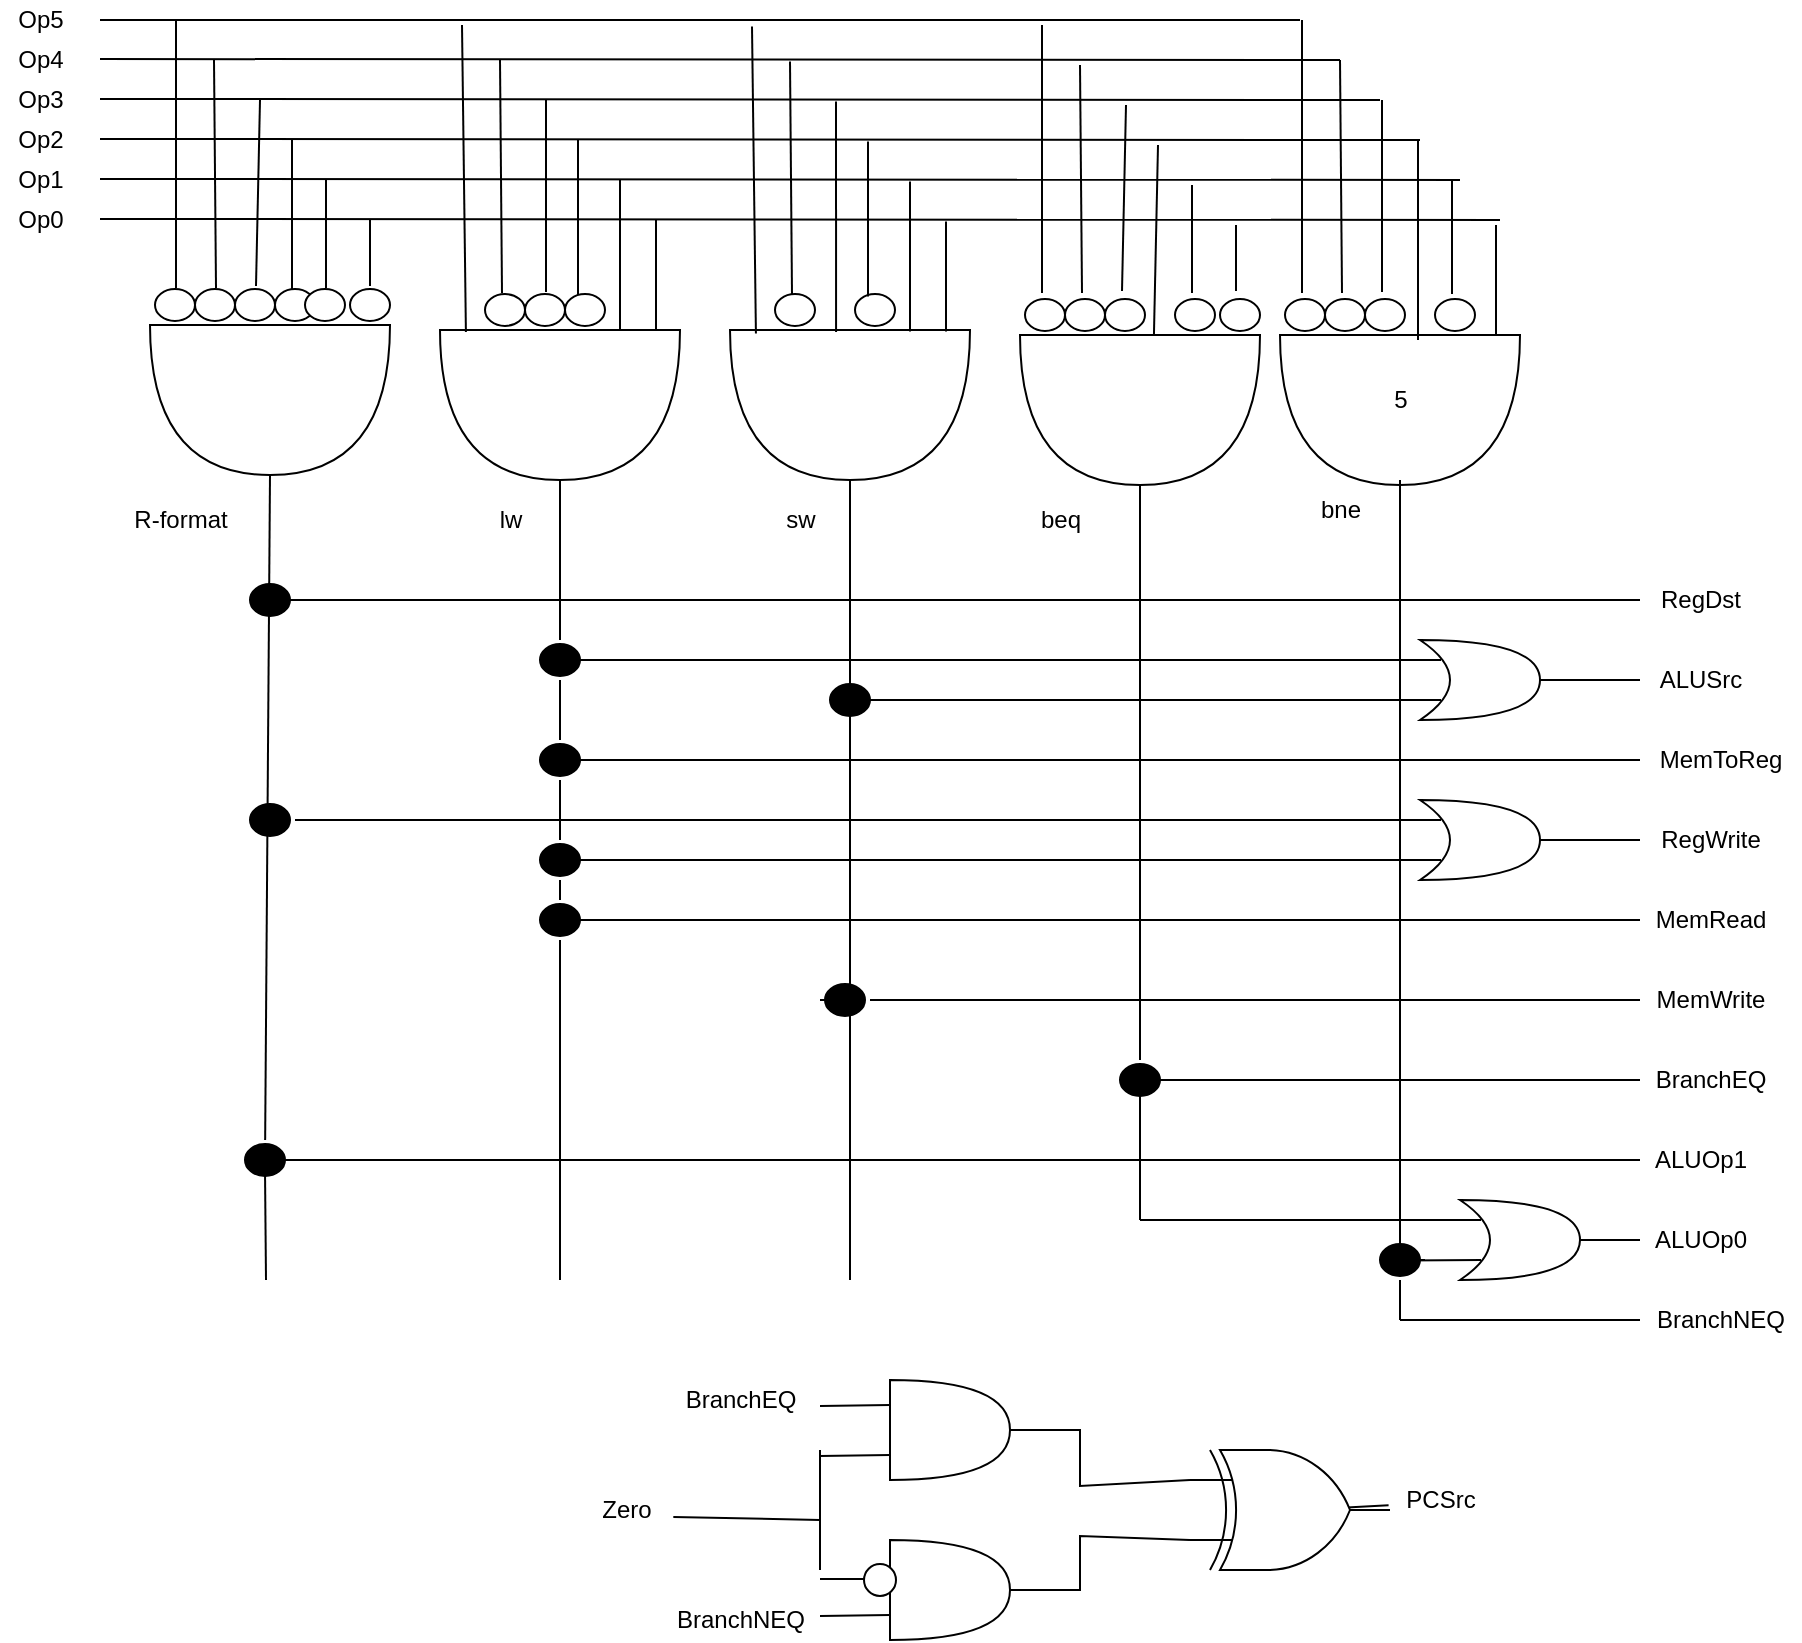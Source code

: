 <mxfile version="15.7.3" type="device"><diagram id="AWEPUh-tHezFg_uBq2Tb" name="Page-1"><mxGraphModel dx="1646" dy="865" grid="1" gridSize="10" guides="1" tooltips="1" connect="1" arrows="1" fold="1" page="1" pageScale="1" pageWidth="850" pageHeight="1100" math="0" shadow="0"><root><mxCell id="0"/><mxCell id="1" parent="0"/><mxCell id="xqVBX85BUz_p73dUAoUh-2" value="" style="shape=or;whiteSpace=wrap;html=1;rotation=90;" parent="1" vertex="1"><mxGeometry x="157.5" y="180" width="75" height="120" as="geometry"/></mxCell><mxCell id="xqVBX85BUz_p73dUAoUh-5" value="" style="verticalLabelPosition=bottom;shadow=0;dashed=0;align=center;html=1;verticalAlign=top;shape=mxgraph.electrical.logic_gates.inverting_contact;" parent="1" vertex="1"><mxGeometry x="135" y="182.5" width="25" height="20" as="geometry"/></mxCell><mxCell id="xqVBX85BUz_p73dUAoUh-9" value="" style="verticalLabelPosition=bottom;shadow=0;dashed=0;align=center;html=1;verticalAlign=top;shape=mxgraph.electrical.logic_gates.inverting_contact;" parent="1" vertex="1"><mxGeometry x="155" y="182.5" width="25" height="20" as="geometry"/></mxCell><mxCell id="xqVBX85BUz_p73dUAoUh-10" value="" style="verticalLabelPosition=bottom;shadow=0;dashed=0;align=center;html=1;verticalAlign=top;shape=mxgraph.electrical.logic_gates.inverting_contact;" parent="1" vertex="1"><mxGeometry x="175" y="182.5" width="25" height="20" as="geometry"/></mxCell><mxCell id="xqVBX85BUz_p73dUAoUh-11" value="" style="verticalLabelPosition=bottom;shadow=0;dashed=0;align=center;html=1;verticalAlign=top;shape=mxgraph.electrical.logic_gates.inverting_contact;" parent="1" vertex="1"><mxGeometry x="195" y="182.5" width="25" height="20" as="geometry"/></mxCell><mxCell id="xqVBX85BUz_p73dUAoUh-17" value="" style="verticalLabelPosition=bottom;shadow=0;dashed=0;align=center;html=1;verticalAlign=top;shape=mxgraph.electrical.logic_gates.inverting_contact;" parent="1" vertex="1"><mxGeometry x="210" y="182.5" width="25" height="20" as="geometry"/></mxCell><mxCell id="xqVBX85BUz_p73dUAoUh-18" value="" style="verticalLabelPosition=bottom;shadow=0;dashed=0;align=center;html=1;verticalAlign=top;shape=mxgraph.electrical.logic_gates.inverting_contact;" parent="1" vertex="1"><mxGeometry x="232.5" y="182.5" width="25" height="20" as="geometry"/></mxCell><mxCell id="xqVBX85BUz_p73dUAoUh-19" value="Op5" style="text;html=1;align=center;verticalAlign=middle;resizable=0;points=[];autosize=1;strokeColor=none;fillColor=none;" parent="1" vertex="1"><mxGeometry x="60" y="40" width="40" height="20" as="geometry"/></mxCell><mxCell id="xqVBX85BUz_p73dUAoUh-22" value="Op4" style="text;html=1;align=center;verticalAlign=middle;resizable=0;points=[];autosize=1;strokeColor=none;fillColor=none;" parent="1" vertex="1"><mxGeometry x="60" y="60" width="40" height="20" as="geometry"/></mxCell><mxCell id="xqVBX85BUz_p73dUAoUh-23" value="Op3" style="text;html=1;align=center;verticalAlign=middle;resizable=0;points=[];autosize=1;strokeColor=none;fillColor=none;" parent="1" vertex="1"><mxGeometry x="60" y="80" width="40" height="20" as="geometry"/></mxCell><mxCell id="xqVBX85BUz_p73dUAoUh-24" value="Op2" style="text;html=1;align=center;verticalAlign=middle;resizable=0;points=[];autosize=1;strokeColor=none;fillColor=none;" parent="1" vertex="1"><mxGeometry x="60" y="100" width="40" height="20" as="geometry"/></mxCell><mxCell id="xqVBX85BUz_p73dUAoUh-25" value="Op1" style="text;html=1;align=center;verticalAlign=middle;resizable=0;points=[];autosize=1;strokeColor=none;fillColor=none;" parent="1" vertex="1"><mxGeometry x="60" y="120" width="40" height="20" as="geometry"/></mxCell><mxCell id="xqVBX85BUz_p73dUAoUh-26" value="Op0" style="text;html=1;align=center;verticalAlign=middle;resizable=0;points=[];autosize=1;strokeColor=none;fillColor=none;" parent="1" vertex="1"><mxGeometry x="60" y="140" width="40" height="20" as="geometry"/></mxCell><mxCell id="xqVBX85BUz_p73dUAoUh-27" value="" style="endArrow=none;html=1;rounded=0;" parent="1" edge="1"><mxGeometry width="50" height="50" relative="1" as="geometry"><mxPoint x="110" y="50" as="sourcePoint"/><mxPoint x="710" y="50" as="targetPoint"/></mxGeometry></mxCell><mxCell id="xqVBX85BUz_p73dUAoUh-28" value="" style="endArrow=none;html=1;rounded=0;" parent="1" edge="1"><mxGeometry width="50" height="50" relative="1" as="geometry"><mxPoint x="110" y="69.5" as="sourcePoint"/><mxPoint x="730" y="70" as="targetPoint"/></mxGeometry></mxCell><mxCell id="xqVBX85BUz_p73dUAoUh-29" value="" style="endArrow=none;html=1;rounded=0;" parent="1" edge="1"><mxGeometry width="50" height="50" relative="1" as="geometry"><mxPoint x="110" y="89.5" as="sourcePoint"/><mxPoint x="750" y="90" as="targetPoint"/></mxGeometry></mxCell><mxCell id="xqVBX85BUz_p73dUAoUh-30" value="" style="endArrow=none;html=1;rounded=0;" parent="1" edge="1"><mxGeometry width="50" height="50" relative="1" as="geometry"><mxPoint x="110" y="109.5" as="sourcePoint"/><mxPoint x="770" y="110" as="targetPoint"/></mxGeometry></mxCell><mxCell id="xqVBX85BUz_p73dUAoUh-31" value="" style="endArrow=none;html=1;rounded=0;" parent="1" edge="1"><mxGeometry width="50" height="50" relative="1" as="geometry"><mxPoint x="110" y="129.5" as="sourcePoint"/><mxPoint x="790" y="130" as="targetPoint"/></mxGeometry></mxCell><mxCell id="xqVBX85BUz_p73dUAoUh-32" value="" style="endArrow=none;html=1;rounded=0;" parent="1" edge="1"><mxGeometry width="50" height="50" relative="1" as="geometry"><mxPoint x="110" y="149.5" as="sourcePoint"/><mxPoint x="810" y="150" as="targetPoint"/></mxGeometry></mxCell><mxCell id="xqVBX85BUz_p73dUAoUh-36" value="" style="endArrow=none;html=1;rounded=0;exitX=0.52;exitY=0.075;exitDx=0;exitDy=0;exitPerimeter=0;" parent="1" source="xqVBX85BUz_p73dUAoUh-5" edge="1"><mxGeometry width="50" height="50" relative="1" as="geometry"><mxPoint x="400" y="360" as="sourcePoint"/><mxPoint x="148" y="50" as="targetPoint"/></mxGeometry></mxCell><mxCell id="xqVBX85BUz_p73dUAoUh-37" value="" style="endArrow=none;html=1;rounded=0;exitX=0.52;exitY=0.075;exitDx=0;exitDy=0;exitPerimeter=0;" parent="1" source="xqVBX85BUz_p73dUAoUh-9" edge="1"><mxGeometry width="50" height="50" relative="1" as="geometry"><mxPoint x="167" y="160" as="sourcePoint"/><mxPoint x="167" y="70" as="targetPoint"/></mxGeometry></mxCell><mxCell id="xqVBX85BUz_p73dUAoUh-38" value="" style="endArrow=none;html=1;rounded=0;exitX=0.52;exitY=0.025;exitDx=0;exitDy=0;exitPerimeter=0;" parent="1" source="xqVBX85BUz_p73dUAoUh-10" edge="1"><mxGeometry width="50" height="50" relative="1" as="geometry"><mxPoint x="190" y="180" as="sourcePoint"/><mxPoint x="190" y="90" as="targetPoint"/></mxGeometry></mxCell><mxCell id="xqVBX85BUz_p73dUAoUh-39" value="" style="endArrow=none;html=1;rounded=0;exitX=0.44;exitY=0.125;exitDx=0;exitDy=0;exitPerimeter=0;" parent="1" source="xqVBX85BUz_p73dUAoUh-11" edge="1"><mxGeometry width="50" height="50" relative="1" as="geometry"><mxPoint x="188" y="204" as="sourcePoint"/><mxPoint x="206" y="110" as="targetPoint"/></mxGeometry></mxCell><mxCell id="xqVBX85BUz_p73dUAoUh-40" value="" style="endArrow=none;html=1;rounded=0;exitX=0.52;exitY=0.075;exitDx=0;exitDy=0;exitPerimeter=0;" parent="1" source="xqVBX85BUz_p73dUAoUh-17" edge="1"><mxGeometry width="50" height="50" relative="1" as="geometry"><mxPoint x="198" y="214" as="sourcePoint"/><mxPoint x="223" y="130" as="targetPoint"/></mxGeometry></mxCell><mxCell id="xqVBX85BUz_p73dUAoUh-41" value="" style="endArrow=none;html=1;rounded=0;exitX=0.5;exitY=0.025;exitDx=0;exitDy=0;exitPerimeter=0;" parent="1" source="xqVBX85BUz_p73dUAoUh-18" edge="1"><mxGeometry width="50" height="50" relative="1" as="geometry"><mxPoint x="208" y="224" as="sourcePoint"/><mxPoint x="245" y="150" as="targetPoint"/></mxGeometry></mxCell><mxCell id="xqVBX85BUz_p73dUAoUh-43" value="" style="shape=or;whiteSpace=wrap;html=1;rotation=90;" parent="1" vertex="1"><mxGeometry x="302.5" y="182.5" width="75" height="120" as="geometry"/></mxCell><mxCell id="xqVBX85BUz_p73dUAoUh-45" value="" style="verticalLabelPosition=bottom;shadow=0;dashed=0;align=center;html=1;verticalAlign=top;shape=mxgraph.electrical.logic_gates.inverting_contact;" parent="1" vertex="1"><mxGeometry x="300" y="185" width="25" height="20" as="geometry"/></mxCell><mxCell id="xqVBX85BUz_p73dUAoUh-46" value="" style="verticalLabelPosition=bottom;shadow=0;dashed=0;align=center;html=1;verticalAlign=top;shape=mxgraph.electrical.logic_gates.inverting_contact;" parent="1" vertex="1"><mxGeometry x="320" y="185" width="25" height="20" as="geometry"/></mxCell><mxCell id="xqVBX85BUz_p73dUAoUh-47" value="" style="verticalLabelPosition=bottom;shadow=0;dashed=0;align=center;html=1;verticalAlign=top;shape=mxgraph.electrical.logic_gates.inverting_contact;" parent="1" vertex="1"><mxGeometry x="340" y="185" width="25" height="20" as="geometry"/></mxCell><mxCell id="xqVBX85BUz_p73dUAoUh-50" value="" style="shape=or;whiteSpace=wrap;html=1;rotation=90;" parent="1" vertex="1"><mxGeometry x="447.5" y="182.5" width="75" height="120" as="geometry"/></mxCell><mxCell id="xqVBX85BUz_p73dUAoUh-52" value="" style="verticalLabelPosition=bottom;shadow=0;dashed=0;align=center;html=1;verticalAlign=top;shape=mxgraph.electrical.logic_gates.inverting_contact;" parent="1" vertex="1"><mxGeometry x="445" y="185" width="25" height="20" as="geometry"/></mxCell><mxCell id="xqVBX85BUz_p73dUAoUh-54" value="" style="verticalLabelPosition=bottom;shadow=0;dashed=0;align=center;html=1;verticalAlign=top;shape=mxgraph.electrical.logic_gates.inverting_contact;" parent="1" vertex="1"><mxGeometry x="485" y="185" width="25" height="20" as="geometry"/></mxCell><mxCell id="xqVBX85BUz_p73dUAoUh-57" value="" style="shape=or;whiteSpace=wrap;html=1;rotation=90;" parent="1" vertex="1"><mxGeometry x="592.5" y="185" width="75" height="120" as="geometry"/></mxCell><mxCell id="xqVBX85BUz_p73dUAoUh-58" value="" style="verticalLabelPosition=bottom;shadow=0;dashed=0;align=center;html=1;verticalAlign=top;shape=mxgraph.electrical.logic_gates.inverting_contact;" parent="1" vertex="1"><mxGeometry x="570" y="187.5" width="25" height="20" as="geometry"/></mxCell><mxCell id="xqVBX85BUz_p73dUAoUh-59" value="" style="verticalLabelPosition=bottom;shadow=0;dashed=0;align=center;html=1;verticalAlign=top;shape=mxgraph.electrical.logic_gates.inverting_contact;" parent="1" vertex="1"><mxGeometry x="590" y="187.5" width="25" height="20" as="geometry"/></mxCell><mxCell id="xqVBX85BUz_p73dUAoUh-60" value="" style="verticalLabelPosition=bottom;shadow=0;dashed=0;align=center;html=1;verticalAlign=top;shape=mxgraph.electrical.logic_gates.inverting_contact;" parent="1" vertex="1"><mxGeometry x="610" y="187.5" width="25" height="20" as="geometry"/></mxCell><mxCell id="xqVBX85BUz_p73dUAoUh-62" value="" style="verticalLabelPosition=bottom;shadow=0;dashed=0;align=center;html=1;verticalAlign=top;shape=mxgraph.electrical.logic_gates.inverting_contact;" parent="1" vertex="1"><mxGeometry x="645" y="187.5" width="25" height="20" as="geometry"/></mxCell><mxCell id="xqVBX85BUz_p73dUAoUh-63" value="" style="verticalLabelPosition=bottom;shadow=0;dashed=0;align=center;html=1;verticalAlign=top;shape=mxgraph.electrical.logic_gates.inverting_contact;" parent="1" vertex="1"><mxGeometry x="667.5" y="187.5" width="25" height="20" as="geometry"/></mxCell><mxCell id="xqVBX85BUz_p73dUAoUh-64" value="" style="shape=or;whiteSpace=wrap;html=1;rotation=90;" parent="1" vertex="1"><mxGeometry x="722.5" y="185" width="75" height="120" as="geometry"/></mxCell><mxCell id="xqVBX85BUz_p73dUAoUh-65" value="" style="verticalLabelPosition=bottom;shadow=0;dashed=0;align=center;html=1;verticalAlign=top;shape=mxgraph.electrical.logic_gates.inverting_contact;" parent="1" vertex="1"><mxGeometry x="700" y="187.5" width="25" height="20" as="geometry"/></mxCell><mxCell id="xqVBX85BUz_p73dUAoUh-66" value="" style="verticalLabelPosition=bottom;shadow=0;dashed=0;align=center;html=1;verticalAlign=top;shape=mxgraph.electrical.logic_gates.inverting_contact;" parent="1" vertex="1"><mxGeometry x="720" y="187.5" width="25" height="20" as="geometry"/></mxCell><mxCell id="xqVBX85BUz_p73dUAoUh-67" value="" style="verticalLabelPosition=bottom;shadow=0;dashed=0;align=center;html=1;verticalAlign=top;shape=mxgraph.electrical.logic_gates.inverting_contact;" parent="1" vertex="1"><mxGeometry x="740" y="187.5" width="25" height="20" as="geometry"/></mxCell><mxCell id="xqVBX85BUz_p73dUAoUh-69" value="" style="verticalLabelPosition=bottom;shadow=0;dashed=0;align=center;html=1;verticalAlign=top;shape=mxgraph.electrical.logic_gates.inverting_contact;" parent="1" vertex="1"><mxGeometry x="775" y="187.5" width="25" height="20" as="geometry"/></mxCell><mxCell id="xqVBX85BUz_p73dUAoUh-71" value="" style="endArrow=none;html=1;rounded=0;exitX=0.013;exitY=0.892;exitDx=0;exitDy=0;exitPerimeter=0;" parent="1" source="xqVBX85BUz_p73dUAoUh-43" edge="1"><mxGeometry width="50" height="50" relative="1" as="geometry"><mxPoint x="291" y="200" as="sourcePoint"/><mxPoint x="291" y="52.5" as="targetPoint"/></mxGeometry></mxCell><mxCell id="xqVBX85BUz_p73dUAoUh-72" value="" style="endArrow=none;html=1;rounded=0;exitX=0.52;exitY=0.075;exitDx=0;exitDy=0;exitPerimeter=0;" parent="1" edge="1"><mxGeometry width="50" height="50" relative="1" as="geometry"><mxPoint x="311" y="186.5" as="sourcePoint"/><mxPoint x="310" y="70" as="targetPoint"/></mxGeometry></mxCell><mxCell id="xqVBX85BUz_p73dUAoUh-73" value="" style="endArrow=none;html=1;rounded=0;" parent="1" edge="1"><mxGeometry width="50" height="50" relative="1" as="geometry"><mxPoint x="333" y="186" as="sourcePoint"/><mxPoint x="333" y="90" as="targetPoint"/></mxGeometry></mxCell><mxCell id="xqVBX85BUz_p73dUAoUh-74" value="" style="endArrow=none;html=1;rounded=0;exitX=0.44;exitY=0.125;exitDx=0;exitDy=0;exitPerimeter=0;" parent="1" edge="1"><mxGeometry width="50" height="50" relative="1" as="geometry"><mxPoint x="349" y="187.5" as="sourcePoint"/><mxPoint x="349" y="110" as="targetPoint"/></mxGeometry></mxCell><mxCell id="xqVBX85BUz_p73dUAoUh-75" value="" style="endArrow=none;html=1;rounded=0;exitX=0;exitY=0.25;exitDx=0;exitDy=0;exitPerimeter=0;" parent="1" source="xqVBX85BUz_p73dUAoUh-43" edge="1"><mxGeometry width="50" height="50" relative="1" as="geometry"><mxPoint x="366" y="186.5" as="sourcePoint"/><mxPoint x="370" y="130" as="targetPoint"/></mxGeometry></mxCell><mxCell id="xqVBX85BUz_p73dUAoUh-76" value="" style="endArrow=none;html=1;rounded=0;exitX=0;exitY=0.1;exitDx=0;exitDy=0;exitPerimeter=0;" parent="1" source="xqVBX85BUz_p73dUAoUh-43" edge="1"><mxGeometry width="50" height="50" relative="1" as="geometry"><mxPoint x="388" y="185.5" as="sourcePoint"/><mxPoint x="388" y="150" as="targetPoint"/></mxGeometry></mxCell><mxCell id="xqVBX85BUz_p73dUAoUh-78" value="" style="endArrow=none;html=1;rounded=0;exitX=0.013;exitY=0.892;exitDx=0;exitDy=0;exitPerimeter=0;" parent="1" edge="1"><mxGeometry width="50" height="50" relative="1" as="geometry"><mxPoint x="437.96" y="206.735" as="sourcePoint"/><mxPoint x="436" y="53.26" as="targetPoint"/></mxGeometry></mxCell><mxCell id="xqVBX85BUz_p73dUAoUh-79" value="" style="endArrow=none;html=1;rounded=0;exitX=0.52;exitY=0.075;exitDx=0;exitDy=0;exitPerimeter=0;" parent="1" edge="1"><mxGeometry width="50" height="50" relative="1" as="geometry"><mxPoint x="456" y="187.26" as="sourcePoint"/><mxPoint x="455" y="70.76" as="targetPoint"/></mxGeometry></mxCell><mxCell id="xqVBX85BUz_p73dUAoUh-80" value="" style="endArrow=none;html=1;rounded=0;exitX=0.013;exitY=0.558;exitDx=0;exitDy=0;exitPerimeter=0;" parent="1" source="xqVBX85BUz_p73dUAoUh-50" edge="1"><mxGeometry width="50" height="50" relative="1" as="geometry"><mxPoint x="478" y="186.76" as="sourcePoint"/><mxPoint x="478" y="90.76" as="targetPoint"/></mxGeometry></mxCell><mxCell id="xqVBX85BUz_p73dUAoUh-81" value="" style="endArrow=none;html=1;rounded=0;exitX=0.44;exitY=0.125;exitDx=0;exitDy=0;exitPerimeter=0;" parent="1" edge="1"><mxGeometry width="50" height="50" relative="1" as="geometry"><mxPoint x="494" y="188.26" as="sourcePoint"/><mxPoint x="494" y="110.76" as="targetPoint"/></mxGeometry></mxCell><mxCell id="xqVBX85BUz_p73dUAoUh-82" value="" style="endArrow=none;html=1;rounded=0;exitX=0;exitY=0.25;exitDx=0;exitDy=0;exitPerimeter=0;" parent="1" edge="1"><mxGeometry width="50" height="50" relative="1" as="geometry"><mxPoint x="515" y="205.76" as="sourcePoint"/><mxPoint x="515" y="130.76" as="targetPoint"/></mxGeometry></mxCell><mxCell id="xqVBX85BUz_p73dUAoUh-83" value="" style="endArrow=none;html=1;rounded=0;exitX=0;exitY=0.1;exitDx=0;exitDy=0;exitPerimeter=0;" parent="1" edge="1"><mxGeometry width="50" height="50" relative="1" as="geometry"><mxPoint x="533" y="205.76" as="sourcePoint"/><mxPoint x="533" y="150.76" as="targetPoint"/></mxGeometry></mxCell><mxCell id="xqVBX85BUz_p73dUAoUh-84" value="" style="endArrow=none;html=1;rounded=0;exitX=0.52;exitY=0.075;exitDx=0;exitDy=0;exitPerimeter=0;" parent="1" edge="1"><mxGeometry width="50" height="50" relative="1" as="geometry"><mxPoint x="581" y="186.5" as="sourcePoint"/><mxPoint x="581" y="52.5" as="targetPoint"/></mxGeometry></mxCell><mxCell id="xqVBX85BUz_p73dUAoUh-85" value="" style="endArrow=none;html=1;rounded=0;exitX=0.52;exitY=0.075;exitDx=0;exitDy=0;exitPerimeter=0;" parent="1" edge="1"><mxGeometry width="50" height="50" relative="1" as="geometry"><mxPoint x="601" y="186.5" as="sourcePoint"/><mxPoint x="600" y="72.5" as="targetPoint"/></mxGeometry></mxCell><mxCell id="xqVBX85BUz_p73dUAoUh-86" value="" style="endArrow=none;html=1;rounded=0;exitX=0.52;exitY=0.025;exitDx=0;exitDy=0;exitPerimeter=0;" parent="1" edge="1"><mxGeometry width="50" height="50" relative="1" as="geometry"><mxPoint x="621" y="185.5" as="sourcePoint"/><mxPoint x="623" y="92.5" as="targetPoint"/></mxGeometry></mxCell><mxCell id="xqVBX85BUz_p73dUAoUh-87" value="" style="endArrow=none;html=1;rounded=0;exitX=0.007;exitY=0.442;exitDx=0;exitDy=0;exitPerimeter=0;" parent="1" source="xqVBX85BUz_p73dUAoUh-57" edge="1"><mxGeometry width="50" height="50" relative="1" as="geometry"><mxPoint x="639" y="187.5" as="sourcePoint"/><mxPoint x="639" y="112.5" as="targetPoint"/></mxGeometry></mxCell><mxCell id="xqVBX85BUz_p73dUAoUh-88" value="" style="endArrow=none;html=1;rounded=0;exitX=0.52;exitY=0.075;exitDx=0;exitDy=0;exitPerimeter=0;" parent="1" edge="1"><mxGeometry width="50" height="50" relative="1" as="geometry"><mxPoint x="656" y="186.5" as="sourcePoint"/><mxPoint x="656" y="132.5" as="targetPoint"/></mxGeometry></mxCell><mxCell id="xqVBX85BUz_p73dUAoUh-89" value="" style="endArrow=none;html=1;rounded=0;exitX=0.5;exitY=0.025;exitDx=0;exitDy=0;exitPerimeter=0;" parent="1" edge="1"><mxGeometry width="50" height="50" relative="1" as="geometry"><mxPoint x="678" y="185.5" as="sourcePoint"/><mxPoint x="678" y="152.5" as="targetPoint"/></mxGeometry></mxCell><mxCell id="xqVBX85BUz_p73dUAoUh-90" value="" style="endArrow=none;html=1;rounded=0;exitX=0.52;exitY=0.075;exitDx=0;exitDy=0;exitPerimeter=0;" parent="1" edge="1"><mxGeometry width="50" height="50" relative="1" as="geometry"><mxPoint x="711" y="186.5" as="sourcePoint"/><mxPoint x="711" y="50" as="targetPoint"/></mxGeometry></mxCell><mxCell id="xqVBX85BUz_p73dUAoUh-91" value="" style="endArrow=none;html=1;rounded=0;exitX=0.52;exitY=0.075;exitDx=0;exitDy=0;exitPerimeter=0;" parent="1" edge="1"><mxGeometry width="50" height="50" relative="1" as="geometry"><mxPoint x="731" y="186.5" as="sourcePoint"/><mxPoint x="730" y="70" as="targetPoint"/></mxGeometry></mxCell><mxCell id="xqVBX85BUz_p73dUAoUh-92" value="" style="endArrow=none;html=1;rounded=0;" parent="1" edge="1"><mxGeometry width="50" height="50" relative="1" as="geometry"><mxPoint x="751" y="186" as="sourcePoint"/><mxPoint x="751" y="90" as="targetPoint"/></mxGeometry></mxCell><mxCell id="xqVBX85BUz_p73dUAoUh-93" value="" style="endArrow=none;html=1;rounded=0;exitX=0.033;exitY=0.425;exitDx=0;exitDy=0;exitPerimeter=0;" parent="1" source="xqVBX85BUz_p73dUAoUh-64" edge="1"><mxGeometry width="50" height="50" relative="1" as="geometry"><mxPoint x="769" y="187.5" as="sourcePoint"/><mxPoint x="769" y="110" as="targetPoint"/></mxGeometry></mxCell><mxCell id="xqVBX85BUz_p73dUAoUh-94" value="" style="endArrow=none;html=1;rounded=0;" parent="1" edge="1"><mxGeometry width="50" height="50" relative="1" as="geometry"><mxPoint x="786" y="187" as="sourcePoint"/><mxPoint x="786" y="130" as="targetPoint"/></mxGeometry></mxCell><mxCell id="xqVBX85BUz_p73dUAoUh-95" value="" style="endArrow=none;html=1;rounded=0;exitX=0.007;exitY=0.1;exitDx=0;exitDy=0;exitPerimeter=0;" parent="1" source="xqVBX85BUz_p73dUAoUh-64" edge="1"><mxGeometry width="50" height="50" relative="1" as="geometry"><mxPoint x="808" y="185.5" as="sourcePoint"/><mxPoint x="808" y="152.5" as="targetPoint"/></mxGeometry></mxCell><mxCell id="xqVBX85BUz_p73dUAoUh-96" value="" style="endArrow=none;html=1;rounded=0;startArrow=none;" parent="1" source="xqVBX85BUz_p73dUAoUh-168" edge="1"><mxGeometry width="50" height="50" relative="1" as="geometry"><mxPoint x="195" y="340" as="sourcePoint"/><mxPoint x="880" y="340" as="targetPoint"/></mxGeometry></mxCell><mxCell id="xqVBX85BUz_p73dUAoUh-97" value="" style="endArrow=none;html=1;rounded=0;" parent="1" edge="1"><mxGeometry width="50" height="50" relative="1" as="geometry"><mxPoint x="830" y="380" as="sourcePoint"/><mxPoint x="880" y="380" as="targetPoint"/></mxGeometry></mxCell><mxCell id="xqVBX85BUz_p73dUAoUh-99" value="" style="endArrow=none;html=1;rounded=0;" parent="1" edge="1"><mxGeometry width="50" height="50" relative="1" as="geometry"><mxPoint x="340" y="420" as="sourcePoint"/><mxPoint x="880" y="420" as="targetPoint"/></mxGeometry></mxCell><mxCell id="xqVBX85BUz_p73dUAoUh-100" value="" style="endArrow=none;html=1;rounded=0;exitX=1;exitY=0.5;exitDx=0;exitDy=0;exitPerimeter=0;" parent="1" source="xqVBX85BUz_p73dUAoUh-156" edge="1"><mxGeometry width="50" height="50" relative="1" as="geometry"><mxPoint x="830" y="460" as="sourcePoint"/><mxPoint x="880" y="460" as="targetPoint"/></mxGeometry></mxCell><mxCell id="xqVBX85BUz_p73dUAoUh-101" value="" style="endArrow=none;html=1;rounded=0;" parent="1" edge="1"><mxGeometry width="50" height="50" relative="1" as="geometry"><mxPoint x="340" y="500" as="sourcePoint"/><mxPoint x="880" y="500" as="targetPoint"/></mxGeometry></mxCell><mxCell id="xqVBX85BUz_p73dUAoUh-102" value="" style="endArrow=none;html=1;rounded=0;startArrow=none;" parent="1" source="xqVBX85BUz_p73dUAoUh-166" edge="1"><mxGeometry width="50" height="50" relative="1" as="geometry"><mxPoint x="480" y="540" as="sourcePoint"/><mxPoint x="880" y="540" as="targetPoint"/></mxGeometry></mxCell><mxCell id="xqVBX85BUz_p73dUAoUh-103" value="" style="endArrow=none;html=1;rounded=0;" parent="1" edge="1"><mxGeometry width="50" height="50" relative="1" as="geometry"><mxPoint x="630" y="580" as="sourcePoint"/><mxPoint x="880" y="580" as="targetPoint"/></mxGeometry></mxCell><mxCell id="xqVBX85BUz_p73dUAoUh-104" value="" style="endArrow=none;html=1;rounded=0;" parent="1" edge="1"><mxGeometry width="50" height="50" relative="1" as="geometry"><mxPoint x="195" y="620" as="sourcePoint"/><mxPoint x="880" y="620" as="targetPoint"/></mxGeometry></mxCell><mxCell id="xqVBX85BUz_p73dUAoUh-106" value="" style="endArrow=none;html=1;rounded=0;exitX=1;exitY=0.5;exitDx=0;exitDy=0;exitPerimeter=0;" parent="1" source="xqVBX85BUz_p73dUAoUh-129" edge="1"><mxGeometry width="50" height="50" relative="1" as="geometry"><mxPoint x="830" y="660" as="sourcePoint"/><mxPoint x="880" y="660" as="targetPoint"/></mxGeometry></mxCell><mxCell id="xqVBX85BUz_p73dUAoUh-107" value="" style="endArrow=none;html=1;rounded=0;" parent="1" edge="1"><mxGeometry width="50" height="50" relative="1" as="geometry"><mxPoint x="760" y="700" as="sourcePoint"/><mxPoint x="880" y="700" as="targetPoint"/></mxGeometry></mxCell><mxCell id="xqVBX85BUz_p73dUAoUh-109" value="RegDst" style="text;html=1;align=center;verticalAlign=middle;resizable=0;points=[];autosize=1;strokeColor=none;fillColor=none;" parent="1" vertex="1"><mxGeometry x="880" y="330" width="60" height="20" as="geometry"/></mxCell><mxCell id="xqVBX85BUz_p73dUAoUh-110" value="ALUSrc" style="text;html=1;align=center;verticalAlign=middle;resizable=0;points=[];autosize=1;strokeColor=none;fillColor=none;" parent="1" vertex="1"><mxGeometry x="880" y="370" width="60" height="20" as="geometry"/></mxCell><mxCell id="xqVBX85BUz_p73dUAoUh-111" value="MemToReg" style="text;html=1;align=center;verticalAlign=middle;resizable=0;points=[];autosize=1;strokeColor=none;fillColor=none;" parent="1" vertex="1"><mxGeometry x="880" y="410" width="80" height="20" as="geometry"/></mxCell><mxCell id="xqVBX85BUz_p73dUAoUh-112" value="RegWrite" style="text;html=1;align=center;verticalAlign=middle;resizable=0;points=[];autosize=1;strokeColor=none;fillColor=none;" parent="1" vertex="1"><mxGeometry x="880" y="450" width="70" height="20" as="geometry"/></mxCell><mxCell id="xqVBX85BUz_p73dUAoUh-113" value="MemRead" style="text;html=1;align=center;verticalAlign=middle;resizable=0;points=[];autosize=1;strokeColor=none;fillColor=none;" parent="1" vertex="1"><mxGeometry x="880" y="490" width="70" height="20" as="geometry"/></mxCell><mxCell id="xqVBX85BUz_p73dUAoUh-114" value="MemWrite" style="text;html=1;align=center;verticalAlign=middle;resizable=0;points=[];autosize=1;strokeColor=none;fillColor=none;" parent="1" vertex="1"><mxGeometry x="880" y="530" width="70" height="20" as="geometry"/></mxCell><mxCell id="xqVBX85BUz_p73dUAoUh-115" value="BranchEQ" style="text;html=1;align=center;verticalAlign=middle;resizable=0;points=[];autosize=1;strokeColor=none;fillColor=none;" parent="1" vertex="1"><mxGeometry x="880" y="570" width="70" height="20" as="geometry"/></mxCell><mxCell id="xqVBX85BUz_p73dUAoUh-116" value="ALUOp1" style="text;html=1;align=center;verticalAlign=middle;resizable=0;points=[];autosize=1;strokeColor=none;fillColor=none;" parent="1" vertex="1"><mxGeometry x="880" y="610" width="60" height="20" as="geometry"/></mxCell><mxCell id="xqVBX85BUz_p73dUAoUh-117" value="ALUOp0" style="text;html=1;align=center;verticalAlign=middle;resizable=0;points=[];autosize=1;strokeColor=none;fillColor=none;" parent="1" vertex="1"><mxGeometry x="880" y="650" width="60" height="20" as="geometry"/></mxCell><mxCell id="xqVBX85BUz_p73dUAoUh-118" value="BranchNEQ" style="text;html=1;align=center;verticalAlign=middle;resizable=0;points=[];autosize=1;strokeColor=none;fillColor=none;" parent="1" vertex="1"><mxGeometry x="880" y="690" width="80" height="20" as="geometry"/></mxCell><mxCell id="xqVBX85BUz_p73dUAoUh-119" value="" style="shape=xor;whiteSpace=wrap;html=1;" parent="1" vertex="1"><mxGeometry x="770" y="360" width="60" height="40" as="geometry"/></mxCell><mxCell id="xqVBX85BUz_p73dUAoUh-120" value="R-format" style="text;html=1;align=center;verticalAlign=middle;resizable=0;points=[];autosize=1;strokeColor=none;fillColor=none;" parent="1" vertex="1"><mxGeometry x="120" y="290" width="60" height="20" as="geometry"/></mxCell><mxCell id="xqVBX85BUz_p73dUAoUh-121" value="lw" style="text;html=1;align=center;verticalAlign=middle;resizable=0;points=[];autosize=1;strokeColor=none;fillColor=none;" parent="1" vertex="1"><mxGeometry x="300" y="290" width="30" height="20" as="geometry"/></mxCell><mxCell id="xqVBX85BUz_p73dUAoUh-122" value="sw" style="text;html=1;align=center;verticalAlign=middle;resizable=0;points=[];autosize=1;strokeColor=none;fillColor=none;" parent="1" vertex="1"><mxGeometry x="445" y="290" width="30" height="20" as="geometry"/></mxCell><mxCell id="xqVBX85BUz_p73dUAoUh-123" value="beq" style="text;html=1;align=center;verticalAlign=middle;resizable=0;points=[];autosize=1;strokeColor=none;fillColor=none;" parent="1" vertex="1"><mxGeometry x="570" y="290" width="40" height="20" as="geometry"/></mxCell><mxCell id="xqVBX85BUz_p73dUAoUh-124" value="bne" style="text;html=1;align=center;verticalAlign=middle;resizable=0;points=[];autosize=1;strokeColor=none;fillColor=none;" parent="1" vertex="1"><mxGeometry x="710" y="285" width="40" height="20" as="geometry"/></mxCell><mxCell id="xqVBX85BUz_p73dUAoUh-127" value="" style="endArrow=none;html=1;rounded=0;startArrow=none;" parent="1" edge="1"><mxGeometry width="50" height="50" relative="1" as="geometry"><mxPoint x="760" y="670" as="sourcePoint"/><mxPoint x="760" y="280" as="targetPoint"/></mxGeometry></mxCell><mxCell id="xqVBX85BUz_p73dUAoUh-128" value="" style="endArrow=none;html=1;rounded=0;startArrow=none;" parent="1" source="xqVBX85BUz_p73dUAoUh-133" edge="1"><mxGeometry width="50" height="50" relative="1" as="geometry"><mxPoint x="760" y="700" as="sourcePoint"/><mxPoint x="760" y="670" as="targetPoint"/></mxGeometry></mxCell><mxCell id="xqVBX85BUz_p73dUAoUh-129" value="" style="shape=xor;whiteSpace=wrap;html=1;" parent="1" vertex="1"><mxGeometry x="790" y="640" width="60" height="40" as="geometry"/></mxCell><mxCell id="xqVBX85BUz_p73dUAoUh-132" value="" style="endArrow=none;html=1;rounded=0;entryX=0.175;entryY=0.75;entryDx=0;entryDy=0;entryPerimeter=0;exitX=0.578;exitY=1.012;exitDx=0;exitDy=0;exitPerimeter=0;" parent="1" target="xqVBX85BUz_p73dUAoUh-129" edge="1"><mxGeometry width="50" height="50" relative="1" as="geometry"><mxPoint x="761.95" y="670.24" as="sourcePoint"/><mxPoint x="710" y="380" as="targetPoint"/></mxGeometry></mxCell><mxCell id="xqVBX85BUz_p73dUAoUh-133" value="" style="verticalLabelPosition=bottom;shadow=0;dashed=0;align=center;html=1;verticalAlign=top;shape=mxgraph.electrical.logic_gates.inverting_contact;fillColor=#000000;" parent="1" vertex="1"><mxGeometry x="747.5" y="660" width="25" height="20" as="geometry"/></mxCell><mxCell id="xqVBX85BUz_p73dUAoUh-134" value="" style="endArrow=none;html=1;rounded=0;" parent="1" target="xqVBX85BUz_p73dUAoUh-133" edge="1"><mxGeometry width="50" height="50" relative="1" as="geometry"><mxPoint x="760" y="700" as="sourcePoint"/><mxPoint x="760" y="670" as="targetPoint"/></mxGeometry></mxCell><mxCell id="xqVBX85BUz_p73dUAoUh-136" value="" style="endArrow=none;html=1;rounded=0;startArrow=none;entryX=1;entryY=0.5;entryDx=0;entryDy=0;entryPerimeter=0;" parent="1" source="xqVBX85BUz_p73dUAoUh-141" target="xqVBX85BUz_p73dUAoUh-57" edge="1"><mxGeometry width="50" height="50" relative="1" as="geometry"><mxPoint x="630" y="650" as="sourcePoint"/><mxPoint x="645" y="290" as="targetPoint"/></mxGeometry></mxCell><mxCell id="xqVBX85BUz_p73dUAoUh-137" value="" style="endArrow=none;html=1;rounded=0;startArrow=none;entryX=1;entryY=0.5;entryDx=0;entryDy=0;entryPerimeter=0;" parent="1" source="xqVBX85BUz_p73dUAoUh-152" target="xqVBX85BUz_p73dUAoUh-50" edge="1"><mxGeometry width="50" height="50" relative="1" as="geometry"><mxPoint x="485" y="680" as="sourcePoint"/><mxPoint x="475" y="282.5" as="targetPoint"/></mxGeometry></mxCell><mxCell id="xqVBX85BUz_p73dUAoUh-138" value="" style="endArrow=none;html=1;rounded=0;startArrow=none;entryX=1;entryY=0.5;entryDx=0;entryDy=0;entryPerimeter=0;" parent="1" source="xqVBX85BUz_p73dUAoUh-150" target="xqVBX85BUz_p73dUAoUh-43" edge="1"><mxGeometry width="50" height="50" relative="1" as="geometry"><mxPoint x="340" y="680" as="sourcePoint"/><mxPoint x="351.91" y="330" as="targetPoint"/></mxGeometry></mxCell><mxCell id="xqVBX85BUz_p73dUAoUh-139" value="" style="endArrow=none;html=1;rounded=0;startArrow=none;entryX=1;entryY=0.5;entryDx=0;entryDy=0;entryPerimeter=0;" parent="1" source="xqVBX85BUz_p73dUAoUh-143" target="xqVBX85BUz_p73dUAoUh-2" edge="1"><mxGeometry width="50" height="50" relative="1" as="geometry"><mxPoint x="190" y="680" as="sourcePoint"/><mxPoint x="660" y="312.5" as="targetPoint"/></mxGeometry></mxCell><mxCell id="xqVBX85BUz_p73dUAoUh-140" value="" style="endArrow=none;html=1;rounded=0;entryX=0.175;entryY=0.25;entryDx=0;entryDy=0;entryPerimeter=0;" parent="1" target="xqVBX85BUz_p73dUAoUh-129" edge="1"><mxGeometry width="50" height="50" relative="1" as="geometry"><mxPoint x="630" y="650" as="sourcePoint"/><mxPoint x="810.5" y="680" as="targetPoint"/></mxGeometry></mxCell><mxCell id="xqVBX85BUz_p73dUAoUh-141" value="" style="verticalLabelPosition=bottom;shadow=0;dashed=0;align=center;html=1;verticalAlign=top;shape=mxgraph.electrical.logic_gates.inverting_contact;fillColor=#000000;" parent="1" vertex="1"><mxGeometry x="617.5" y="570" width="25" height="20" as="geometry"/></mxCell><mxCell id="xqVBX85BUz_p73dUAoUh-142" value="" style="endArrow=none;html=1;rounded=0;startArrow=none;" parent="1" edge="1"><mxGeometry width="50" height="50" relative="1" as="geometry"><mxPoint x="630" y="650" as="sourcePoint"/><mxPoint x="630" y="580" as="targetPoint"/></mxGeometry></mxCell><mxCell id="xqVBX85BUz_p73dUAoUh-143" value="" style="verticalLabelPosition=bottom;shadow=0;dashed=0;align=center;html=1;verticalAlign=top;shape=mxgraph.electrical.logic_gates.inverting_contact;fillColor=#000000;" parent="1" vertex="1"><mxGeometry x="180" y="610" width="25" height="20" as="geometry"/></mxCell><mxCell id="xqVBX85BUz_p73dUAoUh-145" value="" style="endArrow=none;html=1;rounded=0;startArrow=none;entryX=0.501;entryY=0.894;entryDx=0;entryDy=0;entryPerimeter=0;" parent="1" target="xqVBX85BUz_p73dUAoUh-143" edge="1"><mxGeometry width="50" height="50" relative="1" as="geometry"><mxPoint x="193" y="680" as="sourcePoint"/><mxPoint x="195" y="277.5" as="targetPoint"/></mxGeometry></mxCell><mxCell id="xqVBX85BUz_p73dUAoUh-148" value="" style="endArrow=none;html=1;rounded=0;entryX=0.175;entryY=0.25;entryDx=0;entryDy=0;entryPerimeter=0;" parent="1" target="xqVBX85BUz_p73dUAoUh-119" edge="1"><mxGeometry width="50" height="50" relative="1" as="geometry"><mxPoint x="340" y="370" as="sourcePoint"/><mxPoint x="710" y="380" as="targetPoint"/></mxGeometry></mxCell><mxCell id="xqVBX85BUz_p73dUAoUh-149" value="" style="endArrow=none;html=1;rounded=0;entryX=0.175;entryY=0.75;entryDx=0;entryDy=0;entryPerimeter=0;" parent="1" target="xqVBX85BUz_p73dUAoUh-119" edge="1"><mxGeometry width="50" height="50" relative="1" as="geometry"><mxPoint x="480" y="390" as="sourcePoint"/><mxPoint x="770" y="390" as="targetPoint"/></mxGeometry></mxCell><mxCell id="xqVBX85BUz_p73dUAoUh-150" value="" style="verticalLabelPosition=bottom;shadow=0;dashed=0;align=center;html=1;verticalAlign=top;shape=mxgraph.electrical.logic_gates.inverting_contact;fillColor=#000000;" parent="1" vertex="1"><mxGeometry x="327.5" y="360" width="25" height="20" as="geometry"/></mxCell><mxCell id="xqVBX85BUz_p73dUAoUh-151" value="" style="endArrow=none;html=1;rounded=0;startArrow=none;" parent="1" source="xqVBX85BUz_p73dUAoUh-154" edge="1"><mxGeometry width="50" height="50" relative="1" as="geometry"><mxPoint x="340" y="680" as="sourcePoint"/><mxPoint x="340" y="380" as="targetPoint"/></mxGeometry></mxCell><mxCell id="xqVBX85BUz_p73dUAoUh-152" value="" style="verticalLabelPosition=bottom;shadow=0;dashed=0;align=center;html=1;verticalAlign=top;shape=mxgraph.electrical.logic_gates.inverting_contact;fillColor=#000000;" parent="1" vertex="1"><mxGeometry x="472.5" y="380" width="25" height="20" as="geometry"/></mxCell><mxCell id="xqVBX85BUz_p73dUAoUh-153" value="" style="endArrow=none;html=1;rounded=0;startArrow=none;" parent="1" edge="1"><mxGeometry width="50" height="50" relative="1" as="geometry"><mxPoint x="485" y="680" as="sourcePoint"/><mxPoint x="485" y="280" as="targetPoint"/></mxGeometry></mxCell><mxCell id="xqVBX85BUz_p73dUAoUh-154" value="" style="verticalLabelPosition=bottom;shadow=0;dashed=0;align=center;html=1;verticalAlign=top;shape=mxgraph.electrical.logic_gates.inverting_contact;fillColor=#000000;" parent="1" vertex="1"><mxGeometry x="327.5" y="410" width="25" height="20" as="geometry"/></mxCell><mxCell id="xqVBX85BUz_p73dUAoUh-155" value="" style="endArrow=none;html=1;rounded=0;startArrow=none;" parent="1" source="xqVBX85BUz_p73dUAoUh-159" target="xqVBX85BUz_p73dUAoUh-154" edge="1"><mxGeometry width="50" height="50" relative="1" as="geometry"><mxPoint x="340" y="680" as="sourcePoint"/><mxPoint x="340" y="380" as="targetPoint"/></mxGeometry></mxCell><mxCell id="xqVBX85BUz_p73dUAoUh-156" value="" style="shape=xor;whiteSpace=wrap;html=1;" parent="1" vertex="1"><mxGeometry x="770" y="440" width="60" height="40" as="geometry"/></mxCell><mxCell id="xqVBX85BUz_p73dUAoUh-157" value="" style="endArrow=none;html=1;rounded=0;entryX=0.175;entryY=0.25;entryDx=0;entryDy=0;entryPerimeter=0;startArrow=none;" parent="1" source="xqVBX85BUz_p73dUAoUh-161" target="xqVBX85BUz_p73dUAoUh-156" edge="1"><mxGeometry width="50" height="50" relative="1" as="geometry"><mxPoint x="190" y="450" as="sourcePoint"/><mxPoint x="710" y="380" as="targetPoint"/></mxGeometry></mxCell><mxCell id="xqVBX85BUz_p73dUAoUh-158" value="" style="endArrow=none;html=1;rounded=0;entryX=0.175;entryY=0.75;entryDx=0;entryDy=0;entryPerimeter=0;" parent="1" target="xqVBX85BUz_p73dUAoUh-156" edge="1"><mxGeometry width="50" height="50" relative="1" as="geometry"><mxPoint x="340" y="470" as="sourcePoint"/><mxPoint x="790.5" y="460" as="targetPoint"/></mxGeometry></mxCell><mxCell id="xqVBX85BUz_p73dUAoUh-159" value="" style="verticalLabelPosition=bottom;shadow=0;dashed=0;align=center;html=1;verticalAlign=top;shape=mxgraph.electrical.logic_gates.inverting_contact;fillColor=#000000;" parent="1" vertex="1"><mxGeometry x="327.5" y="460" width="25" height="20" as="geometry"/></mxCell><mxCell id="xqVBX85BUz_p73dUAoUh-160" value="" style="endArrow=none;html=1;rounded=0;startArrow=none;" parent="1" source="xqVBX85BUz_p73dUAoUh-163" target="xqVBX85BUz_p73dUAoUh-159" edge="1"><mxGeometry width="50" height="50" relative="1" as="geometry"><mxPoint x="340" y="680" as="sourcePoint"/><mxPoint x="340" y="430" as="targetPoint"/></mxGeometry></mxCell><mxCell id="xqVBX85BUz_p73dUAoUh-161" value="" style="verticalLabelPosition=bottom;shadow=0;dashed=0;align=center;html=1;verticalAlign=top;shape=mxgraph.electrical.logic_gates.inverting_contact;fillColor=#000000;" parent="1" vertex="1"><mxGeometry x="182.5" y="440" width="25" height="20" as="geometry"/></mxCell><mxCell id="xqVBX85BUz_p73dUAoUh-162" value="" style="endArrow=none;html=1;rounded=0;entryX=0.175;entryY=0.25;entryDx=0;entryDy=0;entryPerimeter=0;" parent="1" target="xqVBX85BUz_p73dUAoUh-161" edge="1"><mxGeometry width="50" height="50" relative="1" as="geometry"><mxPoint x="190" y="450" as="sourcePoint"/><mxPoint x="780.5" y="450" as="targetPoint"/></mxGeometry></mxCell><mxCell id="xqVBX85BUz_p73dUAoUh-163" value="" style="verticalLabelPosition=bottom;shadow=0;dashed=0;align=center;html=1;verticalAlign=top;shape=mxgraph.electrical.logic_gates.inverting_contact;fillColor=#000000;" parent="1" vertex="1"><mxGeometry x="327.5" y="490" width="25" height="20" as="geometry"/></mxCell><mxCell id="xqVBX85BUz_p73dUAoUh-164" value="" style="endArrow=none;html=1;rounded=0;startArrow=none;" parent="1" target="xqVBX85BUz_p73dUAoUh-163" edge="1"><mxGeometry width="50" height="50" relative="1" as="geometry"><mxPoint x="340" y="680" as="sourcePoint"/><mxPoint x="340" y="480" as="targetPoint"/></mxGeometry></mxCell><mxCell id="xqVBX85BUz_p73dUAoUh-165" value="5" style="text;html=1;align=center;verticalAlign=middle;resizable=0;points=[];autosize=1;strokeColor=none;fillColor=none;" parent="1" vertex="1"><mxGeometry x="750" y="230" width="20" height="20" as="geometry"/></mxCell><mxCell id="xqVBX85BUz_p73dUAoUh-166" value="" style="verticalLabelPosition=bottom;shadow=0;dashed=0;align=center;html=1;verticalAlign=top;shape=mxgraph.electrical.logic_gates.inverting_contact;fillColor=#000000;" parent="1" vertex="1"><mxGeometry x="470" y="530" width="25" height="20" as="geometry"/></mxCell><mxCell id="xqVBX85BUz_p73dUAoUh-167" value="" style="endArrow=none;html=1;rounded=0;" parent="1" target="xqVBX85BUz_p73dUAoUh-166" edge="1"><mxGeometry width="50" height="50" relative="1" as="geometry"><mxPoint x="480" y="540" as="sourcePoint"/><mxPoint x="880" y="540" as="targetPoint"/></mxGeometry></mxCell><mxCell id="xqVBX85BUz_p73dUAoUh-168" value="" style="verticalLabelPosition=bottom;shadow=0;dashed=0;align=center;html=1;verticalAlign=top;shape=mxgraph.electrical.logic_gates.inverting_contact;fillColor=#000000;" parent="1" vertex="1"><mxGeometry x="182.5" y="330" width="25" height="20" as="geometry"/></mxCell><mxCell id="xqVBX85BUz_p73dUAoUh-169" value="" style="endArrow=none;html=1;rounded=0;" parent="1" target="xqVBX85BUz_p73dUAoUh-168" edge="1"><mxGeometry width="50" height="50" relative="1" as="geometry"><mxPoint x="195" y="340" as="sourcePoint"/><mxPoint x="880" y="340" as="targetPoint"/></mxGeometry></mxCell><mxCell id="xqVBX85BUz_p73dUAoUh-171" value="" style="shape=or;whiteSpace=wrap;html=1;shadow=0;fillColor=#FFFFFF;" parent="1" vertex="1"><mxGeometry x="505" y="730" width="60" height="50" as="geometry"/></mxCell><mxCell id="xqVBX85BUz_p73dUAoUh-172" value="" style="shape=or;whiteSpace=wrap;html=1;shadow=0;fillColor=#FFFFFF;" parent="1" vertex="1"><mxGeometry x="505" y="810" width="60" height="50" as="geometry"/></mxCell><mxCell id="xqVBX85BUz_p73dUAoUh-173" value="" style="endArrow=none;html=1;rounded=0;entryX=0;entryY=0.25;entryDx=0;entryDy=0;entryPerimeter=0;exitX=1;exitY=0.5;exitDx=0;exitDy=0;exitPerimeter=0;" parent="1" source="xqVBX85BUz_p73dUAoUh-171" target="EXKpB4hx0SlziTnTjmXo-3" edge="1"><mxGeometry width="50" height="50" relative="1" as="geometry"><mxPoint x="530" y="610" as="sourcePoint"/><mxPoint x="660.5" y="782.5" as="targetPoint"/><Array as="points"><mxPoint x="600" y="755"/><mxPoint x="600" y="783"/></Array></mxGeometry></mxCell><mxCell id="xqVBX85BUz_p73dUAoUh-174" value="" style="endArrow=none;html=1;rounded=0;entryX=0;entryY=0.75;entryDx=0;entryDy=0;entryPerimeter=0;exitX=1;exitY=0.5;exitDx=0;exitDy=0;exitPerimeter=0;" parent="1" source="xqVBX85BUz_p73dUAoUh-172" target="EXKpB4hx0SlziTnTjmXo-3" edge="1"><mxGeometry width="50" height="50" relative="1" as="geometry"><mxPoint x="575" y="735" as="sourcePoint"/><mxPoint x="660.5" y="807.5" as="targetPoint"/><Array as="points"><mxPoint x="600" y="835"/><mxPoint x="600" y="808"/></Array></mxGeometry></mxCell><mxCell id="xqVBX85BUz_p73dUAoUh-175" value="PCSrc" style="text;html=1;align=center;verticalAlign=middle;resizable=0;points=[];autosize=1;strokeColor=none;fillColor=none;" parent="1" vertex="1"><mxGeometry x="755" y="780" width="50" height="20" as="geometry"/></mxCell><mxCell id="xqVBX85BUz_p73dUAoUh-176" value="" style="endArrow=none;html=1;rounded=0;entryX=-0.014;entryY=0.629;entryDx=0;entryDy=0;entryPerimeter=0;exitX=1;exitY=0.5;exitDx=0;exitDy=0;exitPerimeter=0;" parent="1" target="xqVBX85BUz_p73dUAoUh-175" edge="1"><mxGeometry width="50" height="50" relative="1" as="geometry"><mxPoint x="710" y="795" as="sourcePoint"/><mxPoint x="580" y="560" as="targetPoint"/></mxGeometry></mxCell><mxCell id="xqVBX85BUz_p73dUAoUh-177" value="BranchEQ" style="text;html=1;align=center;verticalAlign=middle;resizable=0;points=[];autosize=1;strokeColor=none;fillColor=none;" parent="1" vertex="1"><mxGeometry x="395" y="730" width="70" height="20" as="geometry"/></mxCell><mxCell id="xqVBX85BUz_p73dUAoUh-178" value="BranchNEQ" style="text;html=1;align=center;verticalAlign=middle;resizable=0;points=[];autosize=1;strokeColor=none;fillColor=none;" parent="1" vertex="1"><mxGeometry x="390" y="840" width="80" height="20" as="geometry"/></mxCell><mxCell id="xqVBX85BUz_p73dUAoUh-180" value="" style="endArrow=none;html=1;rounded=0;entryX=0;entryY=0.25;entryDx=0;entryDy=0;entryPerimeter=0;" parent="1" target="xqVBX85BUz_p73dUAoUh-171" edge="1"><mxGeometry width="50" height="50" relative="1" as="geometry"><mxPoint x="470" y="743" as="sourcePoint"/><mxPoint x="570" y="610" as="targetPoint"/></mxGeometry></mxCell><mxCell id="xqVBX85BUz_p73dUAoUh-181" value="" style="endArrow=none;html=1;rounded=0;entryX=0;entryY=0.75;entryDx=0;entryDy=0;entryPerimeter=0;" parent="1" target="xqVBX85BUz_p73dUAoUh-171" edge="1"><mxGeometry width="50" height="50" relative="1" as="geometry"><mxPoint x="470" y="768" as="sourcePoint"/><mxPoint x="580" y="560" as="targetPoint"/></mxGeometry></mxCell><mxCell id="xqVBX85BUz_p73dUAoUh-183" value="" style="endArrow=none;html=1;rounded=0;entryX=0;entryY=0.75;entryDx=0;entryDy=0;entryPerimeter=0;" parent="1" target="xqVBX85BUz_p73dUAoUh-172" edge="1"><mxGeometry width="50" height="50" relative="1" as="geometry"><mxPoint x="470" y="848" as="sourcePoint"/><mxPoint x="515" y="777.5" as="targetPoint"/></mxGeometry></mxCell><mxCell id="xqVBX85BUz_p73dUAoUh-184" value="Zero" style="text;html=1;align=center;verticalAlign=middle;resizable=0;points=[];autosize=1;strokeColor=none;fillColor=none;" parent="1" vertex="1"><mxGeometry x="352.5" y="785" width="40" height="20" as="geometry"/></mxCell><mxCell id="xqVBX85BUz_p73dUAoUh-185" value="" style="endArrow=none;html=1;rounded=0;" parent="1" edge="1"><mxGeometry width="50" height="50" relative="1" as="geometry"><mxPoint x="470" y="825" as="sourcePoint"/><mxPoint x="470" y="765" as="targetPoint"/></mxGeometry></mxCell><mxCell id="xqVBX85BUz_p73dUAoUh-186" value="" style="endArrow=none;html=1;rounded=0;exitX=1.104;exitY=0.674;exitDx=0;exitDy=0;exitPerimeter=0;" parent="1" source="xqVBX85BUz_p73dUAoUh-184" edge="1"><mxGeometry width="50" height="50" relative="1" as="geometry"><mxPoint x="530" y="610" as="sourcePoint"/><mxPoint x="470" y="800" as="targetPoint"/></mxGeometry></mxCell><mxCell id="EXKpB4hx0SlziTnTjmXo-1" value="" style="verticalLabelPosition=bottom;shadow=0;dashed=0;align=center;html=1;verticalAlign=top;shape=mxgraph.electrical.logic_gates.inverting_contact;fillColor=#FFFFFF;" vertex="1" parent="1"><mxGeometry x="490" y="820" width="20" height="20" as="geometry"/></mxCell><mxCell id="EXKpB4hx0SlziTnTjmXo-2" value="" style="endArrow=none;html=1;rounded=0;" edge="1" parent="1"><mxGeometry width="50" height="50" relative="1" as="geometry"><mxPoint x="470" y="829.5" as="sourcePoint"/><mxPoint x="492.5" y="829.5" as="targetPoint"/></mxGeometry></mxCell><mxCell id="EXKpB4hx0SlziTnTjmXo-3" value="" style="verticalLabelPosition=bottom;shadow=0;dashed=0;align=center;html=1;verticalAlign=top;shape=mxgraph.electrical.logic_gates.logic_gate;operation=xor;fillColor=#FFFFFF;" vertex="1" parent="1"><mxGeometry x="655" y="765" width="100" height="60" as="geometry"/></mxCell></root></mxGraphModel></diagram></mxfile>